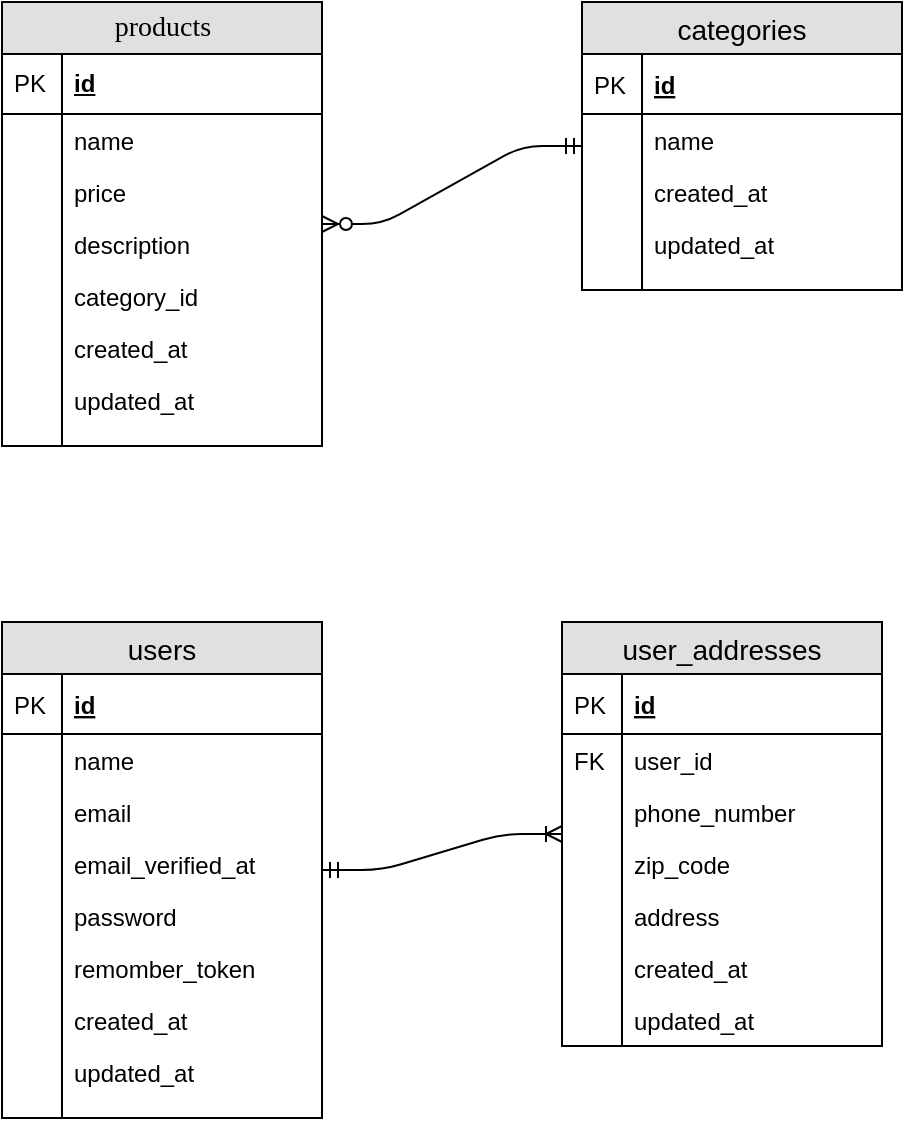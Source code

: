 <mxfile version="12.1.3" type="device" pages="1"><diagram name="Page-1" id="e56a1550-8fbb-45ad-956c-1786394a9013"><mxGraphModel dx="728" dy="1117" grid="1" gridSize="10" guides="1" tooltips="1" connect="1" arrows="1" fold="1" page="1" pageScale="1" pageWidth="100" pageHeight="100" background="#ffffff" math="0" shadow="0"><root><mxCell id="0"/><mxCell id="1" parent="0"/><mxCell id="2e49270ec7c68f3f-19" value="products" style="swimlane;html=1;fontStyle=0;childLayout=stackLayout;horizontal=1;startSize=26;fillColor=#e0e0e0;horizontalStack=0;resizeParent=1;resizeLast=0;collapsible=1;marginBottom=0;swimlaneFillColor=#ffffff;align=center;rounded=0;shadow=0;comic=0;labelBackgroundColor=none;strokeColor=#000000;strokeWidth=1;fontFamily=Verdana;fontSize=14;fontColor=#000000;" parent="1" vertex="1"><mxGeometry x="30" y="10" width="160" height="222" as="geometry"/></mxCell><mxCell id="2e49270ec7c68f3f-20" value="id" style="shape=partialRectangle;top=0;left=0;right=0;bottom=1;html=1;align=left;verticalAlign=middle;fillColor=none;spacingLeft=34;spacingRight=4;whiteSpace=wrap;overflow=hidden;rotatable=0;points=[[0,0.5],[1,0.5]];portConstraint=eastwest;dropTarget=0;fontStyle=5;" parent="2e49270ec7c68f3f-19" vertex="1"><mxGeometry y="26" width="160" height="30" as="geometry"/></mxCell><mxCell id="2e49270ec7c68f3f-21" value="PK" style="shape=partialRectangle;top=0;left=0;bottom=0;html=1;fillColor=none;align=left;verticalAlign=middle;spacingLeft=4;spacingRight=4;whiteSpace=wrap;overflow=hidden;rotatable=0;points=[];portConstraint=eastwest;part=1;" parent="2e49270ec7c68f3f-20" vertex="1" connectable="0"><mxGeometry width="30" height="30" as="geometry"/></mxCell><mxCell id="2e49270ec7c68f3f-24" value="name" style="shape=partialRectangle;top=0;left=0;right=0;bottom=0;html=1;align=left;verticalAlign=top;fillColor=none;spacingLeft=34;spacingRight=4;whiteSpace=wrap;overflow=hidden;rotatable=0;points=[[0,0.5],[1,0.5]];portConstraint=eastwest;dropTarget=0;" parent="2e49270ec7c68f3f-19" vertex="1"><mxGeometry y="56" width="160" height="26" as="geometry"/></mxCell><mxCell id="2e49270ec7c68f3f-25" value="" style="shape=partialRectangle;top=0;left=0;bottom=0;html=1;fillColor=none;align=left;verticalAlign=top;spacingLeft=4;spacingRight=4;whiteSpace=wrap;overflow=hidden;rotatable=0;points=[];portConstraint=eastwest;part=1;" parent="2e49270ec7c68f3f-24" vertex="1" connectable="0"><mxGeometry width="30" height="26" as="geometry"/></mxCell><mxCell id="2e49270ec7c68f3f-22" value="price" style="shape=partialRectangle;top=0;left=0;right=0;bottom=0;html=1;align=left;verticalAlign=top;fillColor=none;spacingLeft=34;spacingRight=4;whiteSpace=wrap;overflow=hidden;rotatable=0;points=[[0,0.5],[1,0.5]];portConstraint=eastwest;dropTarget=0;" parent="2e49270ec7c68f3f-19" vertex="1"><mxGeometry y="82" width="160" height="26" as="geometry"/></mxCell><mxCell id="2e49270ec7c68f3f-23" value="" style="shape=partialRectangle;top=0;left=0;bottom=0;html=1;fillColor=none;align=left;verticalAlign=top;spacingLeft=4;spacingRight=4;whiteSpace=wrap;overflow=hidden;rotatable=0;points=[];portConstraint=eastwest;part=1;" parent="2e49270ec7c68f3f-22" vertex="1" connectable="0"><mxGeometry width="30" height="26" as="geometry"/></mxCell><mxCell id="2e49270ec7c68f3f-26" value="description" style="shape=partialRectangle;top=0;left=0;right=0;bottom=0;html=1;align=left;verticalAlign=top;fillColor=none;spacingLeft=34;spacingRight=4;whiteSpace=wrap;overflow=hidden;rotatable=0;points=[[0,0.5],[1,0.5]];portConstraint=eastwest;dropTarget=0;" parent="2e49270ec7c68f3f-19" vertex="1"><mxGeometry y="108" width="160" height="26" as="geometry"/></mxCell><mxCell id="2e49270ec7c68f3f-27" value="" style="shape=partialRectangle;top=0;left=0;bottom=0;html=1;fillColor=none;align=left;verticalAlign=top;spacingLeft=4;spacingRight=4;whiteSpace=wrap;overflow=hidden;rotatable=0;points=[];portConstraint=eastwest;part=1;" parent="2e49270ec7c68f3f-26" vertex="1" connectable="0"><mxGeometry width="30" height="26" as="geometry"/></mxCell><mxCell id="vON1N8pwQLhSELz-iVYJ-60" value="category_id" style="shape=partialRectangle;top=0;left=0;right=0;bottom=0;html=1;align=left;verticalAlign=top;fillColor=none;spacingLeft=34;spacingRight=4;whiteSpace=wrap;overflow=hidden;rotatable=0;points=[[0,0.5],[1,0.5]];portConstraint=eastwest;dropTarget=0;" parent="2e49270ec7c68f3f-19" vertex="1"><mxGeometry y="134" width="160" height="26" as="geometry"/></mxCell><mxCell id="vON1N8pwQLhSELz-iVYJ-61" value="" style="shape=partialRectangle;top=0;left=0;bottom=0;html=1;fillColor=none;align=left;verticalAlign=top;spacingLeft=4;spacingRight=4;whiteSpace=wrap;overflow=hidden;rotatable=0;points=[];portConstraint=eastwest;part=1;" parent="vON1N8pwQLhSELz-iVYJ-60" vertex="1" connectable="0"><mxGeometry width="30" height="26" as="geometry"/></mxCell><mxCell id="vON1N8pwQLhSELz-iVYJ-54" value="created_at" style="shape=partialRectangle;top=0;left=0;right=0;bottom=0;align=left;verticalAlign=top;fillColor=none;spacingLeft=34;spacingRight=4;overflow=hidden;rotatable=0;points=[[0,0.5],[1,0.5]];portConstraint=eastwest;dropTarget=0;fontSize=12;" parent="2e49270ec7c68f3f-19" vertex="1"><mxGeometry y="160" width="160" height="26" as="geometry"/></mxCell><mxCell id="vON1N8pwQLhSELz-iVYJ-55" value="" style="shape=partialRectangle;top=0;left=0;bottom=0;fillColor=none;align=left;verticalAlign=top;spacingLeft=4;spacingRight=4;overflow=hidden;rotatable=0;points=[];portConstraint=eastwest;part=1;fontSize=12;" parent="vON1N8pwQLhSELz-iVYJ-54" vertex="1" connectable="0"><mxGeometry width="30" height="26" as="geometry"/></mxCell><mxCell id="vON1N8pwQLhSELz-iVYJ-58" value="updated_at" style="shape=partialRectangle;top=0;left=0;right=0;bottom=0;align=left;verticalAlign=top;fillColor=none;spacingLeft=34;spacingRight=4;overflow=hidden;rotatable=0;points=[[0,0.5],[1,0.5]];portConstraint=eastwest;dropTarget=0;fontSize=12;" parent="2e49270ec7c68f3f-19" vertex="1"><mxGeometry y="186" width="160" height="26" as="geometry"/></mxCell><mxCell id="vON1N8pwQLhSELz-iVYJ-59" value="" style="shape=partialRectangle;top=0;left=0;bottom=0;fillColor=none;align=left;verticalAlign=top;spacingLeft=4;spacingRight=4;overflow=hidden;rotatable=0;points=[];portConstraint=eastwest;part=1;fontSize=12;" parent="vON1N8pwQLhSELz-iVYJ-58" vertex="1" connectable="0"><mxGeometry width="30" height="26" as="geometry"/></mxCell><mxCell id="2e49270ec7c68f3f-28" value="" style="shape=partialRectangle;top=0;left=0;right=0;bottom=0;html=1;align=left;verticalAlign=top;fillColor=none;spacingLeft=34;spacingRight=4;whiteSpace=wrap;overflow=hidden;rotatable=0;points=[[0,0.5],[1,0.5]];portConstraint=eastwest;dropTarget=0;" parent="2e49270ec7c68f3f-19" vertex="1"><mxGeometry y="212" width="160" height="10" as="geometry"/></mxCell><mxCell id="2e49270ec7c68f3f-29" value="" style="shape=partialRectangle;top=0;left=0;bottom=0;html=1;fillColor=none;align=left;verticalAlign=top;spacingLeft=4;spacingRight=4;whiteSpace=wrap;overflow=hidden;rotatable=0;points=[];portConstraint=eastwest;part=1;" parent="2e49270ec7c68f3f-28" vertex="1" connectable="0"><mxGeometry width="30" height="10" as="geometry"/></mxCell><mxCell id="vON1N8pwQLhSELz-iVYJ-11" value="users" style="swimlane;fontStyle=0;childLayout=stackLayout;horizontal=1;startSize=26;fillColor=#e0e0e0;horizontalStack=0;resizeParent=1;resizeParentMax=0;resizeLast=0;collapsible=1;marginBottom=0;swimlaneFillColor=#ffffff;align=center;fontSize=14;" parent="1" vertex="1"><mxGeometry x="30" y="320" width="160" height="248" as="geometry"/></mxCell><mxCell id="vON1N8pwQLhSELz-iVYJ-12" value="id" style="shape=partialRectangle;top=0;left=0;right=0;bottom=1;align=left;verticalAlign=middle;fillColor=none;spacingLeft=34;spacingRight=4;overflow=hidden;rotatable=0;points=[[0,0.5],[1,0.5]];portConstraint=eastwest;dropTarget=0;fontStyle=5;fontSize=12;" parent="vON1N8pwQLhSELz-iVYJ-11" vertex="1"><mxGeometry y="26" width="160" height="30" as="geometry"/></mxCell><mxCell id="vON1N8pwQLhSELz-iVYJ-13" value="PK" style="shape=partialRectangle;top=0;left=0;bottom=0;fillColor=none;align=left;verticalAlign=middle;spacingLeft=4;spacingRight=4;overflow=hidden;rotatable=0;points=[];portConstraint=eastwest;part=1;fontSize=12;" parent="vON1N8pwQLhSELz-iVYJ-12" vertex="1" connectable="0"><mxGeometry width="30" height="30" as="geometry"/></mxCell><mxCell id="vON1N8pwQLhSELz-iVYJ-14" value="name" style="shape=partialRectangle;top=0;left=0;right=0;bottom=0;align=left;verticalAlign=top;fillColor=none;spacingLeft=34;spacingRight=4;overflow=hidden;rotatable=0;points=[[0,0.5],[1,0.5]];portConstraint=eastwest;dropTarget=0;fontSize=12;" parent="vON1N8pwQLhSELz-iVYJ-11" vertex="1"><mxGeometry y="56" width="160" height="26" as="geometry"/></mxCell><mxCell id="vON1N8pwQLhSELz-iVYJ-15" value="" style="shape=partialRectangle;top=0;left=0;bottom=0;fillColor=none;align=left;verticalAlign=top;spacingLeft=4;spacingRight=4;overflow=hidden;rotatable=0;points=[];portConstraint=eastwest;part=1;fontSize=12;" parent="vON1N8pwQLhSELz-iVYJ-14" vertex="1" connectable="0"><mxGeometry width="30" height="26" as="geometry"/></mxCell><mxCell id="vON1N8pwQLhSELz-iVYJ-16" value="email" style="shape=partialRectangle;top=0;left=0;right=0;bottom=0;align=left;verticalAlign=top;fillColor=none;spacingLeft=34;spacingRight=4;overflow=hidden;rotatable=0;points=[[0,0.5],[1,0.5]];portConstraint=eastwest;dropTarget=0;fontSize=12;" parent="vON1N8pwQLhSELz-iVYJ-11" vertex="1"><mxGeometry y="82" width="160" height="26" as="geometry"/></mxCell><mxCell id="vON1N8pwQLhSELz-iVYJ-17" value="" style="shape=partialRectangle;top=0;left=0;bottom=0;fillColor=none;align=left;verticalAlign=top;spacingLeft=4;spacingRight=4;overflow=hidden;rotatable=0;points=[];portConstraint=eastwest;part=1;fontSize=12;" parent="vON1N8pwQLhSELz-iVYJ-16" vertex="1" connectable="0"><mxGeometry width="30" height="28" as="geometry"/></mxCell><mxCell id="vON1N8pwQLhSELz-iVYJ-18" value="email_verified_at" style="shape=partialRectangle;top=0;left=0;right=0;bottom=0;align=left;verticalAlign=top;fillColor=none;spacingLeft=34;spacingRight=4;overflow=hidden;rotatable=0;points=[[0,0.5],[1,0.5]];portConstraint=eastwest;dropTarget=0;fontSize=12;" parent="vON1N8pwQLhSELz-iVYJ-11" vertex="1"><mxGeometry y="108" width="160" height="26" as="geometry"/></mxCell><mxCell id="vON1N8pwQLhSELz-iVYJ-19" value="" style="shape=partialRectangle;top=0;left=0;bottom=0;fillColor=none;align=left;verticalAlign=top;spacingLeft=4;spacingRight=4;overflow=hidden;rotatable=0;points=[];portConstraint=eastwest;part=1;fontSize=12;" parent="vON1N8pwQLhSELz-iVYJ-18" vertex="1" connectable="0"><mxGeometry width="30" height="30" as="geometry"/></mxCell><mxCell id="vON1N8pwQLhSELz-iVYJ-20" value="password" style="shape=partialRectangle;top=0;left=0;right=0;bottom=0;align=left;verticalAlign=top;fillColor=none;spacingLeft=34;spacingRight=4;overflow=hidden;rotatable=0;points=[[0,0.5],[1,0.5]];portConstraint=eastwest;dropTarget=0;fontSize=12;" parent="vON1N8pwQLhSELz-iVYJ-11" vertex="1"><mxGeometry y="134" width="160" height="26" as="geometry"/></mxCell><mxCell id="vON1N8pwQLhSELz-iVYJ-21" value="" style="shape=partialRectangle;top=0;left=0;bottom=0;fillColor=none;align=left;verticalAlign=top;spacingLeft=4;spacingRight=4;overflow=hidden;rotatable=0;points=[];portConstraint=eastwest;part=1;fontSize=12;" parent="vON1N8pwQLhSELz-iVYJ-20" vertex="1" connectable="0"><mxGeometry width="30" height="26" as="geometry"/></mxCell><mxCell id="vON1N8pwQLhSELz-iVYJ-22" value="remomber_token" style="shape=partialRectangle;top=0;left=0;right=0;bottom=0;align=left;verticalAlign=top;fillColor=none;spacingLeft=34;spacingRight=4;overflow=hidden;rotatable=0;points=[[0,0.5],[1,0.5]];portConstraint=eastwest;dropTarget=0;fontSize=12;" parent="vON1N8pwQLhSELz-iVYJ-11" vertex="1"><mxGeometry y="160" width="160" height="26" as="geometry"/></mxCell><mxCell id="vON1N8pwQLhSELz-iVYJ-23" value="" style="shape=partialRectangle;top=0;left=0;bottom=0;fillColor=none;align=left;verticalAlign=top;spacingLeft=4;spacingRight=4;overflow=hidden;rotatable=0;points=[];portConstraint=eastwest;part=1;fontSize=12;" parent="vON1N8pwQLhSELz-iVYJ-22" vertex="1" connectable="0"><mxGeometry width="30" height="26" as="geometry"/></mxCell><mxCell id="vON1N8pwQLhSELz-iVYJ-24" value="created_at" style="shape=partialRectangle;top=0;left=0;right=0;bottom=0;align=left;verticalAlign=top;fillColor=none;spacingLeft=34;spacingRight=4;overflow=hidden;rotatable=0;points=[[0,0.5],[1,0.5]];portConstraint=eastwest;dropTarget=0;fontSize=12;" parent="vON1N8pwQLhSELz-iVYJ-11" vertex="1"><mxGeometry y="186" width="160" height="26" as="geometry"/></mxCell><mxCell id="vON1N8pwQLhSELz-iVYJ-25" value="" style="shape=partialRectangle;top=0;left=0;bottom=0;fillColor=none;align=left;verticalAlign=top;spacingLeft=4;spacingRight=4;overflow=hidden;rotatable=0;points=[];portConstraint=eastwest;part=1;fontSize=12;" parent="vON1N8pwQLhSELz-iVYJ-24" vertex="1" connectable="0"><mxGeometry width="30" height="26" as="geometry"/></mxCell><mxCell id="vON1N8pwQLhSELz-iVYJ-26" value="updated_at" style="shape=partialRectangle;top=0;left=0;right=0;bottom=0;align=left;verticalAlign=top;fillColor=none;spacingLeft=34;spacingRight=4;overflow=hidden;rotatable=0;points=[[0,0.5],[1,0.5]];portConstraint=eastwest;dropTarget=0;fontSize=12;" parent="vON1N8pwQLhSELz-iVYJ-11" vertex="1"><mxGeometry y="212" width="160" height="26" as="geometry"/></mxCell><mxCell id="vON1N8pwQLhSELz-iVYJ-27" value="" style="shape=partialRectangle;top=0;left=0;bottom=0;fillColor=none;align=left;verticalAlign=top;spacingLeft=4;spacingRight=4;overflow=hidden;rotatable=0;points=[];portConstraint=eastwest;part=1;fontSize=12;" parent="vON1N8pwQLhSELz-iVYJ-26" vertex="1" connectable="0"><mxGeometry width="30" height="26" as="geometry"/></mxCell><mxCell id="vON1N8pwQLhSELz-iVYJ-56" value="" style="shape=partialRectangle;top=0;left=0;right=0;bottom=0;html=1;align=left;verticalAlign=top;fillColor=none;spacingLeft=34;spacingRight=4;whiteSpace=wrap;overflow=hidden;rotatable=0;points=[[0,0.5],[1,0.5]];portConstraint=eastwest;dropTarget=0;" parent="vON1N8pwQLhSELz-iVYJ-11" vertex="1"><mxGeometry y="238" width="160" height="10" as="geometry"/></mxCell><mxCell id="vON1N8pwQLhSELz-iVYJ-57" value="" style="shape=partialRectangle;top=0;left=0;bottom=0;html=1;fillColor=none;align=left;verticalAlign=top;spacingLeft=4;spacingRight=4;whiteSpace=wrap;overflow=hidden;rotatable=0;points=[];portConstraint=eastwest;part=1;" parent="vON1N8pwQLhSELz-iVYJ-56" vertex="1" connectable="0"><mxGeometry width="30" height="10" as="geometry"/></mxCell><mxCell id="vON1N8pwQLhSELz-iVYJ-30" value="user_addresses" style="swimlane;fontStyle=0;childLayout=stackLayout;horizontal=1;startSize=26;fillColor=#e0e0e0;horizontalStack=0;resizeParent=1;resizeParentMax=0;resizeLast=0;collapsible=1;marginBottom=0;swimlaneFillColor=#ffffff;align=center;fontSize=14;" parent="1" vertex="1"><mxGeometry x="310" y="320" width="160" height="212" as="geometry"/></mxCell><mxCell id="vON1N8pwQLhSELz-iVYJ-31" value="id" style="shape=partialRectangle;top=0;left=0;right=0;bottom=1;align=left;verticalAlign=middle;fillColor=none;spacingLeft=34;spacingRight=4;overflow=hidden;rotatable=0;points=[[0,0.5],[1,0.5]];portConstraint=eastwest;dropTarget=0;fontStyle=5;fontSize=12;" parent="vON1N8pwQLhSELz-iVYJ-30" vertex="1"><mxGeometry y="26" width="160" height="30" as="geometry"/></mxCell><mxCell id="vON1N8pwQLhSELz-iVYJ-32" value="PK" style="shape=partialRectangle;top=0;left=0;bottom=0;fillColor=none;align=left;verticalAlign=middle;spacingLeft=4;spacingRight=4;overflow=hidden;rotatable=0;points=[];portConstraint=eastwest;part=1;fontSize=12;" parent="vON1N8pwQLhSELz-iVYJ-31" vertex="1" connectable="0"><mxGeometry width="30" height="30" as="geometry"/></mxCell><mxCell id="vON1N8pwQLhSELz-iVYJ-33" value="user_id" style="shape=partialRectangle;top=0;left=0;right=0;bottom=0;align=left;verticalAlign=top;fillColor=none;spacingLeft=34;spacingRight=4;overflow=hidden;rotatable=0;points=[[0,0.5],[1,0.5]];portConstraint=eastwest;dropTarget=0;fontSize=12;" parent="vON1N8pwQLhSELz-iVYJ-30" vertex="1"><mxGeometry y="56" width="160" height="26" as="geometry"/></mxCell><mxCell id="vON1N8pwQLhSELz-iVYJ-34" value="FK" style="shape=partialRectangle;top=0;left=0;bottom=0;fillColor=none;align=left;verticalAlign=top;spacingLeft=4;spacingRight=4;overflow=hidden;rotatable=0;points=[];portConstraint=eastwest;part=1;fontSize=12;" parent="vON1N8pwQLhSELz-iVYJ-33" vertex="1" connectable="0"><mxGeometry width="30" height="26" as="geometry"/></mxCell><mxCell id="vON1N8pwQLhSELz-iVYJ-37" value="phone_number" style="shape=partialRectangle;top=0;left=0;right=0;bottom=0;align=left;verticalAlign=top;fillColor=none;spacingLeft=34;spacingRight=4;overflow=hidden;rotatable=0;points=[[0,0.5],[1,0.5]];portConstraint=eastwest;dropTarget=0;fontSize=12;" parent="vON1N8pwQLhSELz-iVYJ-30" vertex="1"><mxGeometry y="82" width="160" height="26" as="geometry"/></mxCell><mxCell id="vON1N8pwQLhSELz-iVYJ-38" value="" style="shape=partialRectangle;top=0;left=0;bottom=0;fillColor=none;align=left;verticalAlign=top;spacingLeft=4;spacingRight=4;overflow=hidden;rotatable=0;points=[];portConstraint=eastwest;part=1;fontSize=12;" parent="vON1N8pwQLhSELz-iVYJ-37" vertex="1" connectable="0"><mxGeometry width="30" height="30" as="geometry"/></mxCell><mxCell id="vON1N8pwQLhSELz-iVYJ-35" value="zip_code" style="shape=partialRectangle;top=0;left=0;right=0;bottom=0;align=left;verticalAlign=top;fillColor=none;spacingLeft=34;spacingRight=4;overflow=hidden;rotatable=0;points=[[0,0.5],[1,0.5]];portConstraint=eastwest;dropTarget=0;fontSize=12;" parent="vON1N8pwQLhSELz-iVYJ-30" vertex="1"><mxGeometry y="108" width="160" height="26" as="geometry"/></mxCell><mxCell id="vON1N8pwQLhSELz-iVYJ-36" value="" style="shape=partialRectangle;top=0;left=0;bottom=0;fillColor=none;align=left;verticalAlign=top;spacingLeft=4;spacingRight=4;overflow=hidden;rotatable=0;points=[];portConstraint=eastwest;part=1;fontSize=12;" parent="vON1N8pwQLhSELz-iVYJ-35" vertex="1" connectable="0"><mxGeometry width="30" height="28" as="geometry"/></mxCell><mxCell id="vON1N8pwQLhSELz-iVYJ-43" value="address" style="shape=partialRectangle;top=0;left=0;right=0;bottom=0;align=left;verticalAlign=top;fillColor=none;spacingLeft=34;spacingRight=4;overflow=hidden;rotatable=0;points=[[0,0.5],[1,0.5]];portConstraint=eastwest;dropTarget=0;fontSize=12;" parent="vON1N8pwQLhSELz-iVYJ-30" vertex="1"><mxGeometry y="134" width="160" height="26" as="geometry"/></mxCell><mxCell id="vON1N8pwQLhSELz-iVYJ-44" value="" style="shape=partialRectangle;top=0;left=0;bottom=0;fillColor=none;align=left;verticalAlign=top;spacingLeft=4;spacingRight=4;overflow=hidden;rotatable=0;points=[];portConstraint=eastwest;part=1;fontSize=12;" parent="vON1N8pwQLhSELz-iVYJ-43" vertex="1" connectable="0"><mxGeometry width="30" height="26" as="geometry"/></mxCell><mxCell id="vON1N8pwQLhSELz-iVYJ-45" value="created_at" style="shape=partialRectangle;top=0;left=0;right=0;bottom=0;align=left;verticalAlign=top;fillColor=none;spacingLeft=34;spacingRight=4;overflow=hidden;rotatable=0;points=[[0,0.5],[1,0.5]];portConstraint=eastwest;dropTarget=0;fontSize=12;" parent="vON1N8pwQLhSELz-iVYJ-30" vertex="1"><mxGeometry y="160" width="160" height="26" as="geometry"/></mxCell><mxCell id="vON1N8pwQLhSELz-iVYJ-46" value="" style="shape=partialRectangle;top=0;left=0;bottom=0;fillColor=none;align=left;verticalAlign=top;spacingLeft=4;spacingRight=4;overflow=hidden;rotatable=0;points=[];portConstraint=eastwest;part=1;fontSize=12;" parent="vON1N8pwQLhSELz-iVYJ-45" vertex="1" connectable="0"><mxGeometry width="30" height="26" as="geometry"/></mxCell><mxCell id="vON1N8pwQLhSELz-iVYJ-47" value="updated_at" style="shape=partialRectangle;top=0;left=0;right=0;bottom=0;align=left;verticalAlign=top;fillColor=none;spacingLeft=34;spacingRight=4;overflow=hidden;rotatable=0;points=[[0,0.5],[1,0.5]];portConstraint=eastwest;dropTarget=0;fontSize=12;" parent="vON1N8pwQLhSELz-iVYJ-30" vertex="1"><mxGeometry y="186" width="160" height="26" as="geometry"/></mxCell><mxCell id="vON1N8pwQLhSELz-iVYJ-48" value="" style="shape=partialRectangle;top=0;left=0;bottom=0;fillColor=none;align=left;verticalAlign=top;spacingLeft=4;spacingRight=4;overflow=hidden;rotatable=0;points=[];portConstraint=eastwest;part=1;fontSize=12;" parent="vON1N8pwQLhSELz-iVYJ-47" vertex="1" connectable="0"><mxGeometry width="30" height="26" as="geometry"/></mxCell><mxCell id="vON1N8pwQLhSELz-iVYJ-62" value="categories" style="swimlane;fontStyle=0;childLayout=stackLayout;horizontal=1;startSize=26;fillColor=#e0e0e0;horizontalStack=0;resizeParent=1;resizeParentMax=0;resizeLast=0;collapsible=1;marginBottom=0;swimlaneFillColor=#ffffff;align=center;fontSize=14;" parent="1" vertex="1"><mxGeometry x="320" y="10" width="160" height="144" as="geometry"/></mxCell><mxCell id="vON1N8pwQLhSELz-iVYJ-63" value="id" style="shape=partialRectangle;top=0;left=0;right=0;bottom=1;align=left;verticalAlign=middle;fillColor=none;spacingLeft=34;spacingRight=4;overflow=hidden;rotatable=0;points=[[0,0.5],[1,0.5]];portConstraint=eastwest;dropTarget=0;fontStyle=5;fontSize=12;" parent="vON1N8pwQLhSELz-iVYJ-62" vertex="1"><mxGeometry y="26" width="160" height="30" as="geometry"/></mxCell><mxCell id="vON1N8pwQLhSELz-iVYJ-64" value="PK" style="shape=partialRectangle;top=0;left=0;bottom=0;fillColor=none;align=left;verticalAlign=middle;spacingLeft=4;spacingRight=4;overflow=hidden;rotatable=0;points=[];portConstraint=eastwest;part=1;fontSize=12;" parent="vON1N8pwQLhSELz-iVYJ-63" vertex="1" connectable="0"><mxGeometry width="30" height="30" as="geometry"/></mxCell><mxCell id="vON1N8pwQLhSELz-iVYJ-65" value="name" style="shape=partialRectangle;top=0;left=0;right=0;bottom=0;align=left;verticalAlign=top;fillColor=none;spacingLeft=34;spacingRight=4;overflow=hidden;rotatable=0;points=[[0,0.5],[1,0.5]];portConstraint=eastwest;dropTarget=0;fontSize=12;" parent="vON1N8pwQLhSELz-iVYJ-62" vertex="1"><mxGeometry y="56" width="160" height="26" as="geometry"/></mxCell><mxCell id="vON1N8pwQLhSELz-iVYJ-66" value="" style="shape=partialRectangle;top=0;left=0;bottom=0;fillColor=none;align=left;verticalAlign=top;spacingLeft=4;spacingRight=4;overflow=hidden;rotatable=0;points=[];portConstraint=eastwest;part=1;fontSize=12;" parent="vON1N8pwQLhSELz-iVYJ-65" vertex="1" connectable="0"><mxGeometry width="30" height="26" as="geometry"/></mxCell><mxCell id="vON1N8pwQLhSELz-iVYJ-73" value="created_at" style="shape=partialRectangle;top=0;left=0;right=0;bottom=0;align=left;verticalAlign=top;fillColor=none;spacingLeft=34;spacingRight=4;overflow=hidden;rotatable=0;points=[[0,0.5],[1,0.5]];portConstraint=eastwest;dropTarget=0;fontSize=12;" parent="vON1N8pwQLhSELz-iVYJ-62" vertex="1"><mxGeometry y="82" width="160" height="26" as="geometry"/></mxCell><mxCell id="vON1N8pwQLhSELz-iVYJ-74" value="" style="shape=partialRectangle;top=0;left=0;bottom=0;fillColor=none;align=left;verticalAlign=top;spacingLeft=4;spacingRight=4;overflow=hidden;rotatable=0;points=[];portConstraint=eastwest;part=1;fontSize=12;" parent="vON1N8pwQLhSELz-iVYJ-73" vertex="1" connectable="0"><mxGeometry width="30" height="26" as="geometry"/></mxCell><mxCell id="vON1N8pwQLhSELz-iVYJ-75" value="updated_at" style="shape=partialRectangle;top=0;left=0;right=0;bottom=0;align=left;verticalAlign=top;fillColor=none;spacingLeft=34;spacingRight=4;overflow=hidden;rotatable=0;points=[[0,0.5],[1,0.5]];portConstraint=eastwest;dropTarget=0;fontSize=12;" parent="vON1N8pwQLhSELz-iVYJ-62" vertex="1"><mxGeometry y="108" width="160" height="26" as="geometry"/></mxCell><mxCell id="vON1N8pwQLhSELz-iVYJ-76" value="" style="shape=partialRectangle;top=0;left=0;bottom=0;fillColor=none;align=left;verticalAlign=top;spacingLeft=4;spacingRight=4;overflow=hidden;rotatable=0;points=[];portConstraint=eastwest;part=1;fontSize=12;" parent="vON1N8pwQLhSELz-iVYJ-75" vertex="1" connectable="0"><mxGeometry width="30" height="26" as="geometry"/></mxCell><mxCell id="vON1N8pwQLhSELz-iVYJ-71" value="" style="shape=partialRectangle;top=0;left=0;right=0;bottom=0;align=left;verticalAlign=top;fillColor=none;spacingLeft=34;spacingRight=4;overflow=hidden;rotatable=0;points=[[0,0.5],[1,0.5]];portConstraint=eastwest;dropTarget=0;fontSize=12;" parent="vON1N8pwQLhSELz-iVYJ-62" vertex="1"><mxGeometry y="134" width="160" height="10" as="geometry"/></mxCell><mxCell id="vON1N8pwQLhSELz-iVYJ-72" value="" style="shape=partialRectangle;top=0;left=0;bottom=0;fillColor=none;align=left;verticalAlign=top;spacingLeft=4;spacingRight=4;overflow=hidden;rotatable=0;points=[];portConstraint=eastwest;part=1;fontSize=12;" parent="vON1N8pwQLhSELz-iVYJ-71" vertex="1" connectable="0"><mxGeometry width="30" height="10" as="geometry"/></mxCell><mxCell id="vON1N8pwQLhSELz-iVYJ-99" value="" style="edgeStyle=entityRelationEdgeStyle;fontSize=12;html=1;endArrow=ERzeroToMany;startArrow=ERmandOne;" parent="1" source="vON1N8pwQLhSELz-iVYJ-62" target="2e49270ec7c68f3f-19" edge="1"><mxGeometry width="100" height="100" relative="1" as="geometry"><mxPoint x="420" y="300" as="sourcePoint"/><mxPoint x="520" y="200" as="targetPoint"/></mxGeometry></mxCell><mxCell id="vON1N8pwQLhSELz-iVYJ-100" value="" style="edgeStyle=entityRelationEdgeStyle;fontSize=12;html=1;endArrow=ERoneToMany;startArrow=ERmandOne;" parent="1" source="vON1N8pwQLhSELz-iVYJ-11" target="vON1N8pwQLhSELz-iVYJ-30" edge="1"><mxGeometry width="100" height="100" relative="1" as="geometry"><mxPoint x="440" y="832" as="sourcePoint"/><mxPoint x="540" y="732" as="targetPoint"/></mxGeometry></mxCell></root></mxGraphModel></diagram></mxfile>